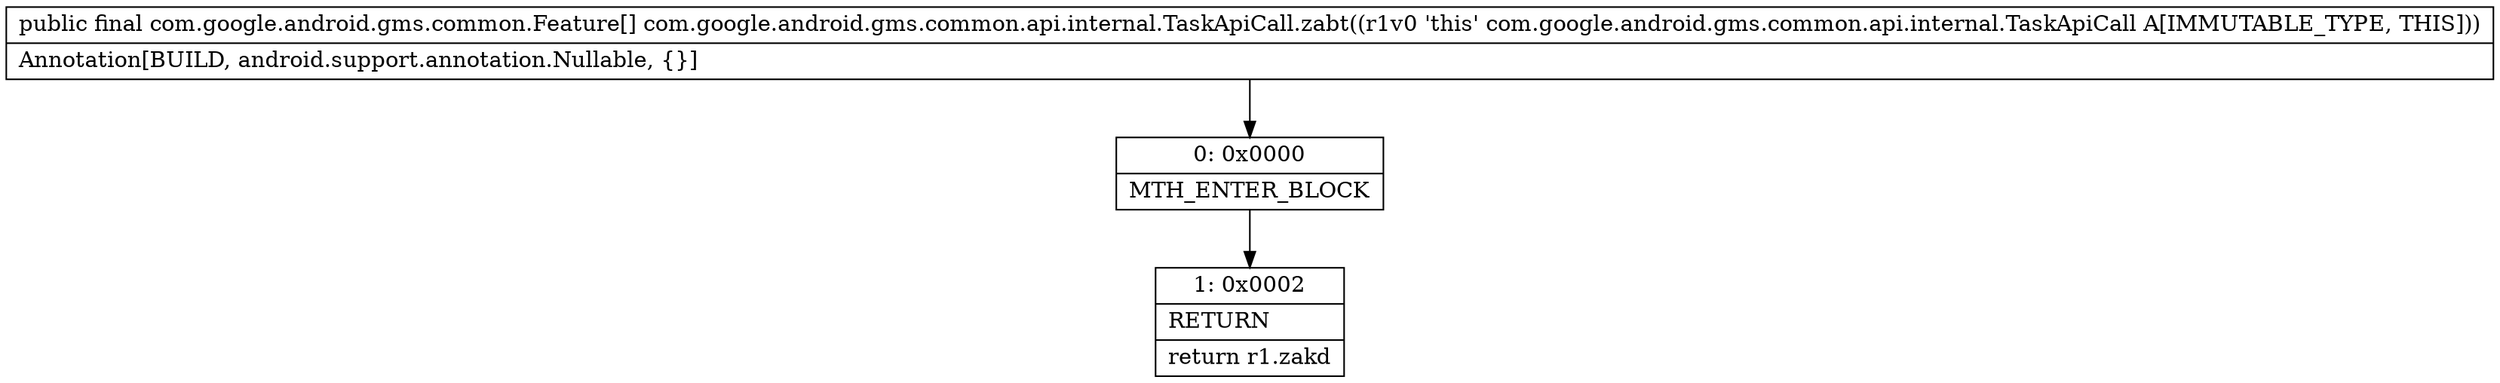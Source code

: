 digraph "CFG forcom.google.android.gms.common.api.internal.TaskApiCall.zabt()[Lcom\/google\/android\/gms\/common\/Feature;" {
Node_0 [shape=record,label="{0\:\ 0x0000|MTH_ENTER_BLOCK\l}"];
Node_1 [shape=record,label="{1\:\ 0x0002|RETURN\l|return r1.zakd\l}"];
MethodNode[shape=record,label="{public final com.google.android.gms.common.Feature[] com.google.android.gms.common.api.internal.TaskApiCall.zabt((r1v0 'this' com.google.android.gms.common.api.internal.TaskApiCall A[IMMUTABLE_TYPE, THIS]))  | Annotation[BUILD, android.support.annotation.Nullable, \{\}]\l}"];
MethodNode -> Node_0;
Node_0 -> Node_1;
}

